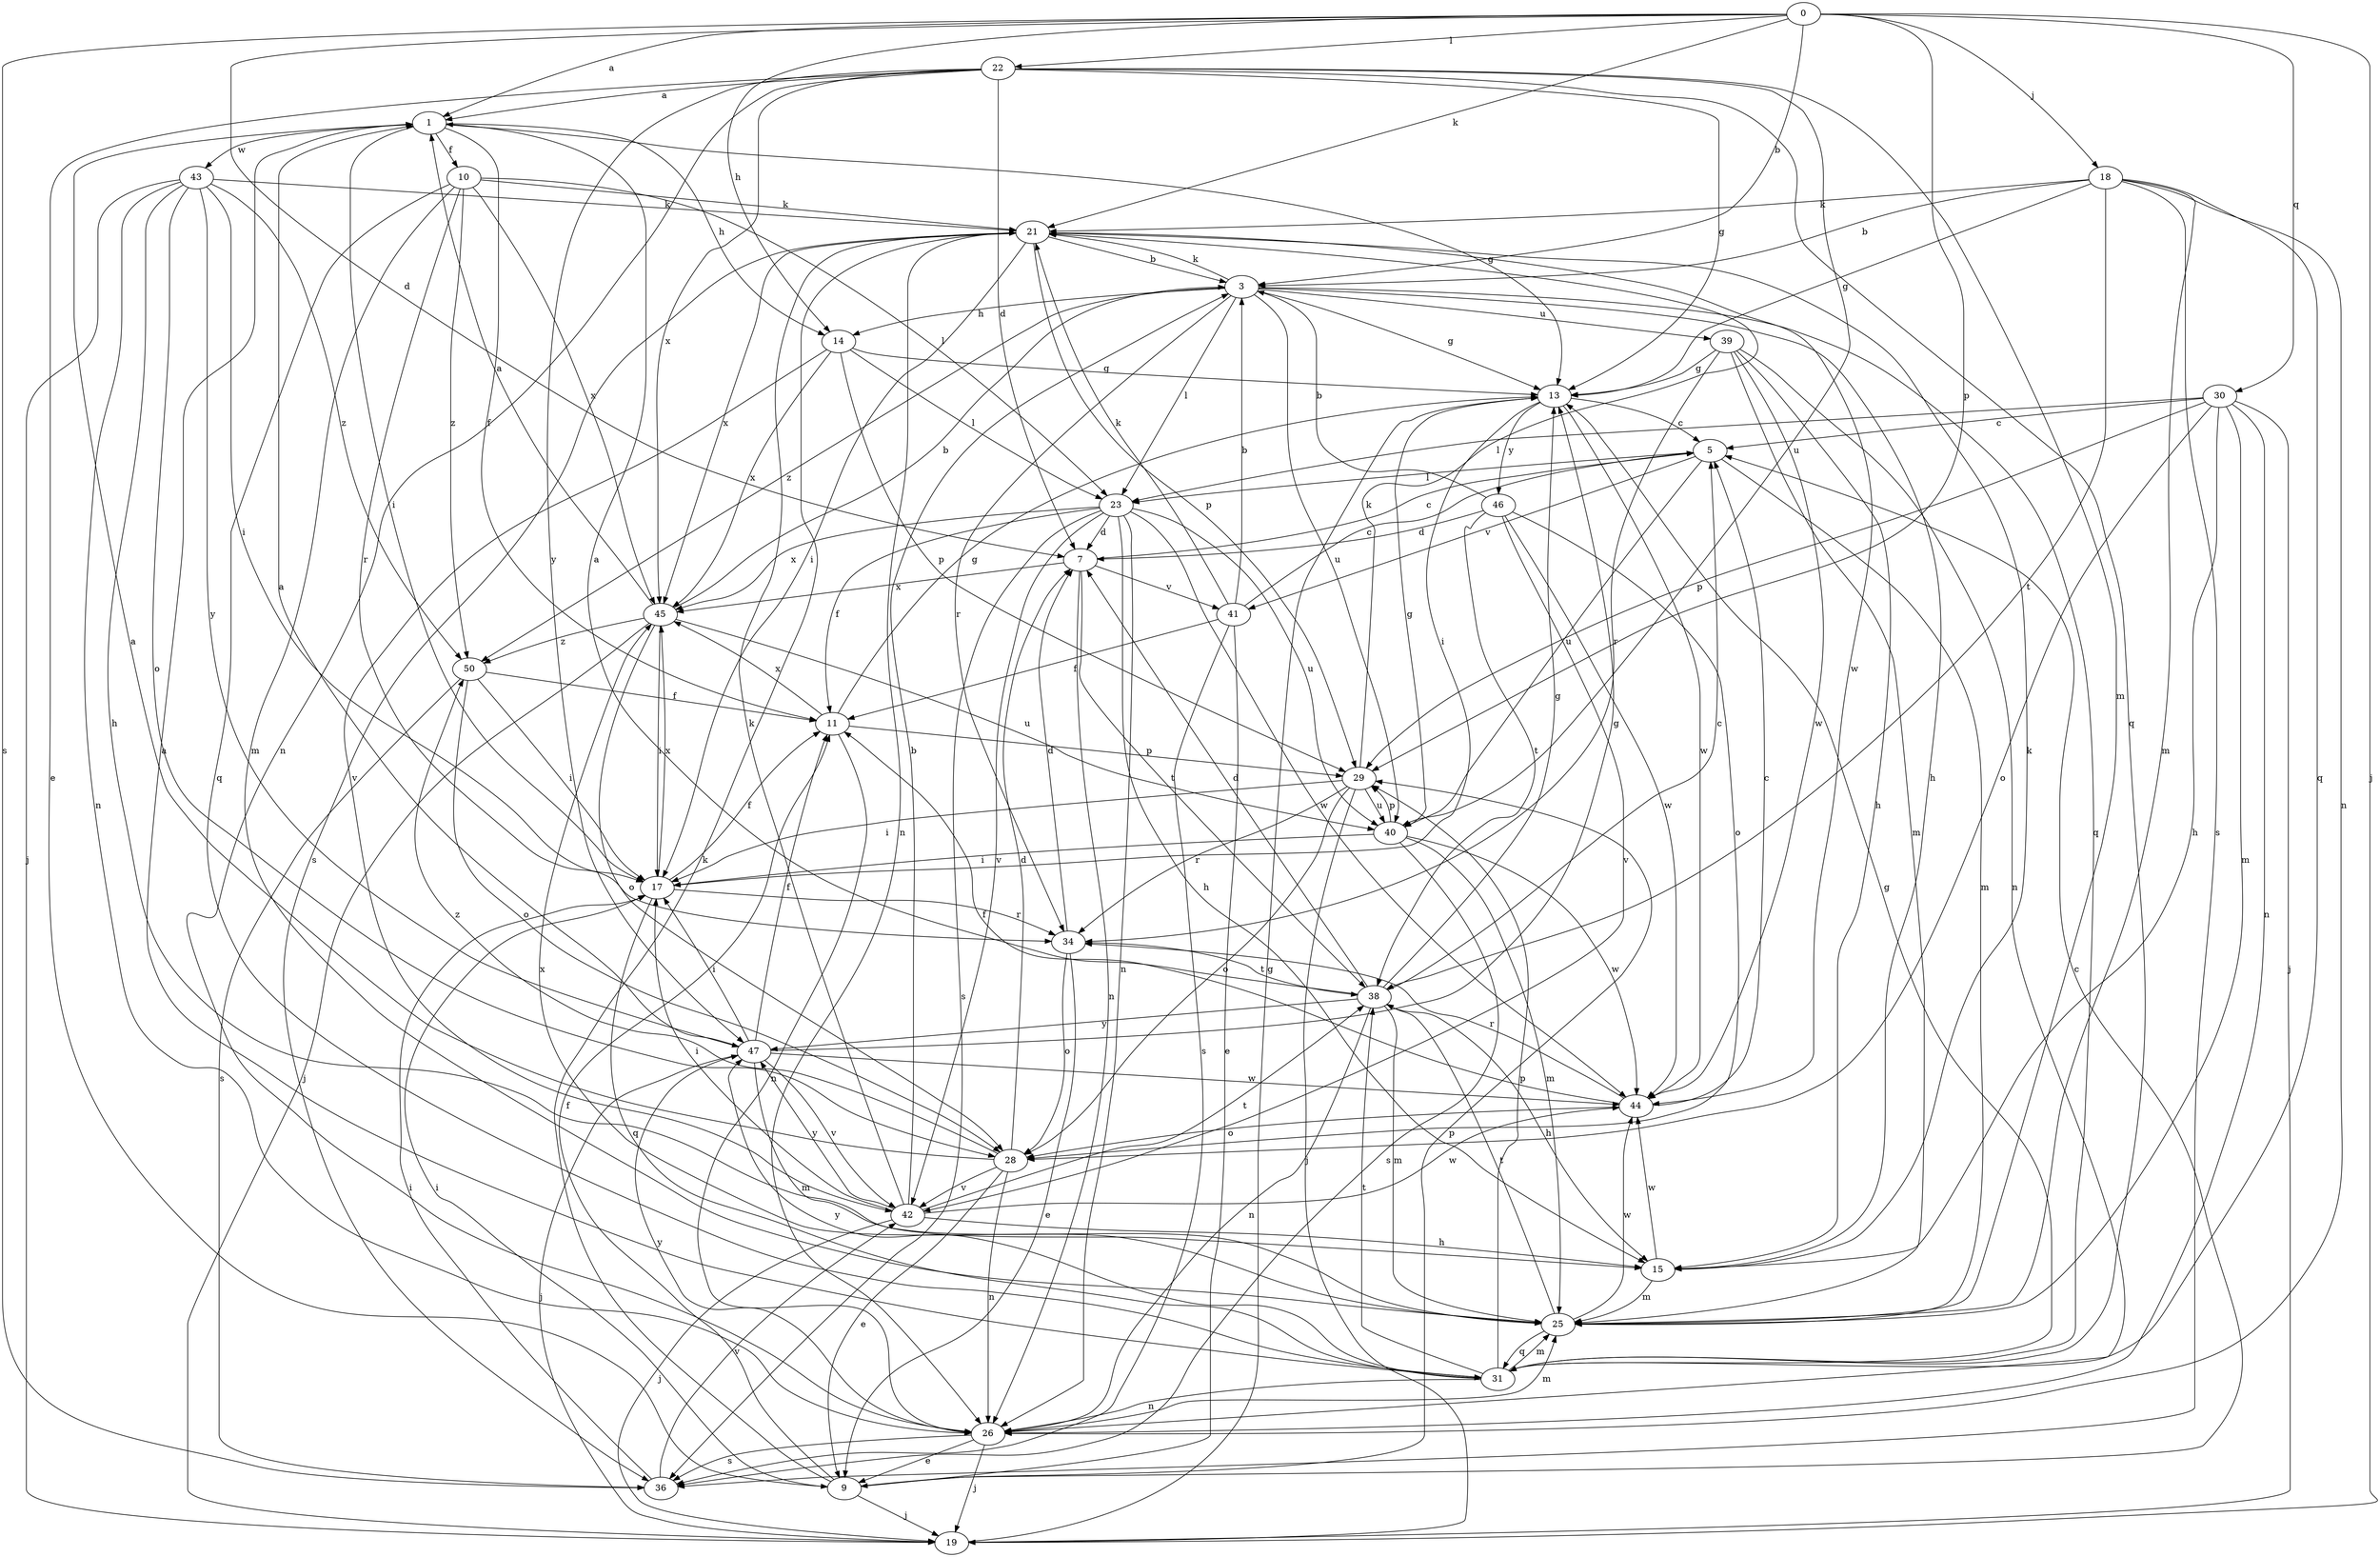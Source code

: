 strict digraph  {
0;
1;
3;
5;
7;
9;
10;
11;
13;
14;
15;
17;
18;
19;
21;
22;
23;
25;
26;
28;
29;
30;
31;
34;
36;
38;
39;
40;
41;
42;
43;
44;
45;
46;
47;
50;
0 -> 1  [label=a];
0 -> 3  [label=b];
0 -> 7  [label=d];
0 -> 14  [label=h];
0 -> 18  [label=j];
0 -> 19  [label=j];
0 -> 21  [label=k];
0 -> 22  [label=l];
0 -> 29  [label=p];
0 -> 30  [label=q];
0 -> 36  [label=s];
1 -> 10  [label=f];
1 -> 11  [label=f];
1 -> 13  [label=g];
1 -> 14  [label=h];
1 -> 17  [label=i];
1 -> 43  [label=w];
3 -> 13  [label=g];
3 -> 14  [label=h];
3 -> 15  [label=h];
3 -> 21  [label=k];
3 -> 23  [label=l];
3 -> 31  [label=q];
3 -> 34  [label=r];
3 -> 39  [label=u];
3 -> 40  [label=u];
3 -> 50  [label=z];
5 -> 23  [label=l];
5 -> 25  [label=m];
5 -> 40  [label=u];
5 -> 41  [label=v];
7 -> 5  [label=c];
7 -> 26  [label=n];
7 -> 38  [label=t];
7 -> 41  [label=v];
7 -> 45  [label=x];
9 -> 5  [label=c];
9 -> 11  [label=f];
9 -> 17  [label=i];
9 -> 19  [label=j];
9 -> 21  [label=k];
9 -> 29  [label=p];
10 -> 21  [label=k];
10 -> 23  [label=l];
10 -> 25  [label=m];
10 -> 31  [label=q];
10 -> 34  [label=r];
10 -> 45  [label=x];
10 -> 50  [label=z];
11 -> 13  [label=g];
11 -> 26  [label=n];
11 -> 29  [label=p];
11 -> 45  [label=x];
13 -> 5  [label=c];
13 -> 17  [label=i];
13 -> 44  [label=w];
13 -> 46  [label=y];
14 -> 13  [label=g];
14 -> 23  [label=l];
14 -> 29  [label=p];
14 -> 42  [label=v];
14 -> 45  [label=x];
15 -> 21  [label=k];
15 -> 25  [label=m];
15 -> 44  [label=w];
17 -> 11  [label=f];
17 -> 31  [label=q];
17 -> 34  [label=r];
17 -> 45  [label=x];
18 -> 3  [label=b];
18 -> 13  [label=g];
18 -> 21  [label=k];
18 -> 25  [label=m];
18 -> 26  [label=n];
18 -> 31  [label=q];
18 -> 36  [label=s];
18 -> 38  [label=t];
19 -> 13  [label=g];
21 -> 3  [label=b];
21 -> 17  [label=i];
21 -> 26  [label=n];
21 -> 29  [label=p];
21 -> 36  [label=s];
21 -> 44  [label=w];
21 -> 45  [label=x];
22 -> 1  [label=a];
22 -> 7  [label=d];
22 -> 9  [label=e];
22 -> 13  [label=g];
22 -> 25  [label=m];
22 -> 26  [label=n];
22 -> 31  [label=q];
22 -> 40  [label=u];
22 -> 45  [label=x];
22 -> 47  [label=y];
23 -> 7  [label=d];
23 -> 11  [label=f];
23 -> 15  [label=h];
23 -> 26  [label=n];
23 -> 36  [label=s];
23 -> 40  [label=u];
23 -> 42  [label=v];
23 -> 44  [label=w];
23 -> 45  [label=x];
25 -> 31  [label=q];
25 -> 38  [label=t];
25 -> 44  [label=w];
25 -> 45  [label=x];
26 -> 9  [label=e];
26 -> 19  [label=j];
26 -> 25  [label=m];
26 -> 36  [label=s];
26 -> 47  [label=y];
28 -> 1  [label=a];
28 -> 7  [label=d];
28 -> 9  [label=e];
28 -> 26  [label=n];
28 -> 42  [label=v];
28 -> 50  [label=z];
29 -> 17  [label=i];
29 -> 19  [label=j];
29 -> 21  [label=k];
29 -> 28  [label=o];
29 -> 34  [label=r];
29 -> 40  [label=u];
30 -> 5  [label=c];
30 -> 15  [label=h];
30 -> 19  [label=j];
30 -> 23  [label=l];
30 -> 25  [label=m];
30 -> 26  [label=n];
30 -> 28  [label=o];
30 -> 29  [label=p];
31 -> 1  [label=a];
31 -> 13  [label=g];
31 -> 25  [label=m];
31 -> 26  [label=n];
31 -> 29  [label=p];
31 -> 38  [label=t];
31 -> 47  [label=y];
34 -> 7  [label=d];
34 -> 9  [label=e];
34 -> 28  [label=o];
34 -> 38  [label=t];
36 -> 17  [label=i];
36 -> 42  [label=v];
38 -> 1  [label=a];
38 -> 5  [label=c];
38 -> 7  [label=d];
38 -> 13  [label=g];
38 -> 15  [label=h];
38 -> 25  [label=m];
38 -> 26  [label=n];
38 -> 47  [label=y];
39 -> 13  [label=g];
39 -> 15  [label=h];
39 -> 25  [label=m];
39 -> 26  [label=n];
39 -> 34  [label=r];
39 -> 44  [label=w];
40 -> 13  [label=g];
40 -> 17  [label=i];
40 -> 25  [label=m];
40 -> 29  [label=p];
40 -> 36  [label=s];
40 -> 44  [label=w];
41 -> 3  [label=b];
41 -> 5  [label=c];
41 -> 9  [label=e];
41 -> 11  [label=f];
41 -> 21  [label=k];
41 -> 36  [label=s];
42 -> 3  [label=b];
42 -> 15  [label=h];
42 -> 17  [label=i];
42 -> 19  [label=j];
42 -> 21  [label=k];
42 -> 38  [label=t];
42 -> 44  [label=w];
42 -> 47  [label=y];
43 -> 15  [label=h];
43 -> 17  [label=i];
43 -> 19  [label=j];
43 -> 21  [label=k];
43 -> 26  [label=n];
43 -> 28  [label=o];
43 -> 47  [label=y];
43 -> 50  [label=z];
44 -> 5  [label=c];
44 -> 11  [label=f];
44 -> 28  [label=o];
44 -> 34  [label=r];
45 -> 1  [label=a];
45 -> 3  [label=b];
45 -> 17  [label=i];
45 -> 19  [label=j];
45 -> 28  [label=o];
45 -> 40  [label=u];
45 -> 50  [label=z];
46 -> 3  [label=b];
46 -> 7  [label=d];
46 -> 28  [label=o];
46 -> 38  [label=t];
46 -> 42  [label=v];
46 -> 44  [label=w];
47 -> 1  [label=a];
47 -> 11  [label=f];
47 -> 13  [label=g];
47 -> 17  [label=i];
47 -> 19  [label=j];
47 -> 25  [label=m];
47 -> 42  [label=v];
47 -> 44  [label=w];
50 -> 11  [label=f];
50 -> 17  [label=i];
50 -> 28  [label=o];
50 -> 36  [label=s];
}

